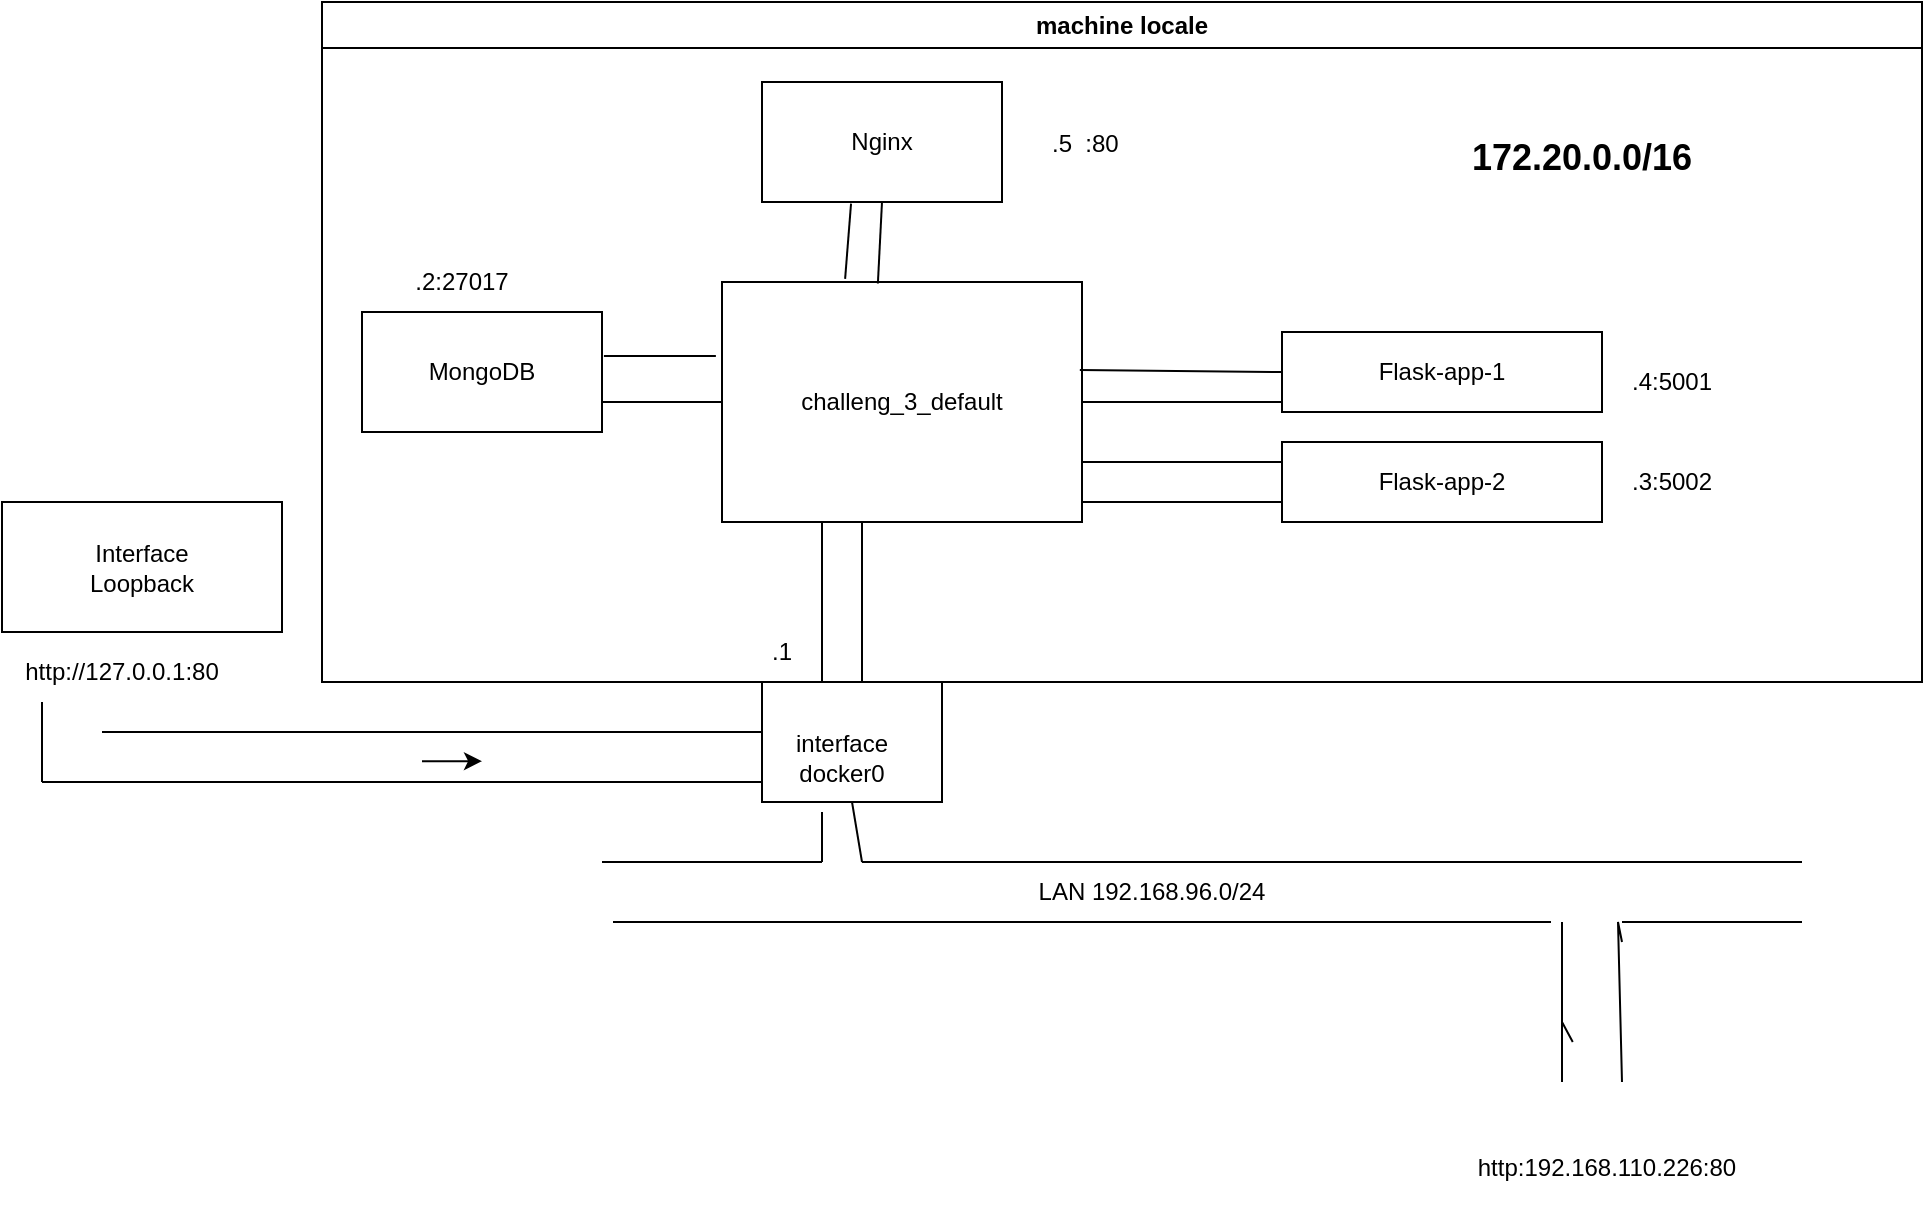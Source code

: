 <mxfile version="22.1.17" type="device">
  <diagram name="Page-1" id="TjVklAgZkNygQsRRETGH">
    <mxGraphModel dx="1862" dy="511" grid="1" gridSize="10" guides="1" tooltips="1" connect="1" arrows="1" fold="1" page="1" pageScale="1" pageWidth="827" pageHeight="1169" math="0" shadow="0">
      <root>
        <mxCell id="0" />
        <mxCell id="1" parent="0" />
        <mxCell id="ZWHM6CyVMjpsxh_ZRD_X-9" value="machine locale" style="swimlane;whiteSpace=wrap;html=1;" parent="1" vertex="1">
          <mxGeometry x="-40" y="20" width="800" height="340" as="geometry" />
        </mxCell>
        <mxCell id="ZWHM6CyVMjpsxh_ZRD_X-19" value="challeng_3_default" style="rounded=0;whiteSpace=wrap;html=1;" parent="ZWHM6CyVMjpsxh_ZRD_X-9" vertex="1">
          <mxGeometry x="200" y="140" width="180" height="120" as="geometry" />
        </mxCell>
        <mxCell id="ZWHM6CyVMjpsxh_ZRD_X-20" value="Flask-app-1" style="rounded=0;whiteSpace=wrap;html=1;" parent="ZWHM6CyVMjpsxh_ZRD_X-9" vertex="1">
          <mxGeometry x="480" y="165" width="160" height="40" as="geometry" />
        </mxCell>
        <mxCell id="ZWHM6CyVMjpsxh_ZRD_X-32" value=".1" style="text;html=1;strokeColor=none;fillColor=none;align=center;verticalAlign=middle;whiteSpace=wrap;rounded=0;" parent="ZWHM6CyVMjpsxh_ZRD_X-9" vertex="1">
          <mxGeometry x="200" y="310" width="60" height="30" as="geometry" />
        </mxCell>
        <mxCell id="ZWHM6CyVMjpsxh_ZRD_X-33" value="&lt;b&gt;&lt;font style=&quot;font-size: 18px;&quot;&gt;172.20.0.0/16&lt;/font&gt;&lt;/b&gt;" style="text;html=1;strokeColor=none;fillColor=none;align=center;verticalAlign=middle;whiteSpace=wrap;rounded=0;" parent="ZWHM6CyVMjpsxh_ZRD_X-9" vertex="1">
          <mxGeometry x="510" y="45" width="240" height="65" as="geometry" />
        </mxCell>
        <mxCell id="ZWHM6CyVMjpsxh_ZRD_X-34" value=":5001" style="text;html=1;strokeColor=none;fillColor=none;align=center;verticalAlign=middle;whiteSpace=wrap;rounded=0;" parent="ZWHM6CyVMjpsxh_ZRD_X-9" vertex="1">
          <mxGeometry x="650" y="175" width="60" height="30" as="geometry" />
        </mxCell>
        <mxCell id="ZWHM6CyVMjpsxh_ZRD_X-43" value=".4" style="text;html=1;strokeColor=none;fillColor=none;align=center;verticalAlign=middle;whiteSpace=wrap;rounded=0;" parent="ZWHM6CyVMjpsxh_ZRD_X-9" vertex="1">
          <mxGeometry x="630" y="175" width="60" height="30" as="geometry" />
        </mxCell>
        <mxCell id="pRFV72ju0lPkuy1TKLql-1" value="" style="endArrow=none;html=1;rounded=0;exitX=0.994;exitY=0.367;exitDx=0;exitDy=0;exitPerimeter=0;entryX=0;entryY=0.5;entryDx=0;entryDy=0;entryPerimeter=0;" parent="ZWHM6CyVMjpsxh_ZRD_X-9" source="ZWHM6CyVMjpsxh_ZRD_X-19" target="ZWHM6CyVMjpsxh_ZRD_X-20" edge="1">
          <mxGeometry width="50" height="50" relative="1" as="geometry">
            <mxPoint x="390" y="190" as="sourcePoint" />
            <mxPoint x="440" y="180" as="targetPoint" />
          </mxGeometry>
        </mxCell>
        <mxCell id="pRFV72ju0lPkuy1TKLql-3" value="" style="endArrow=none;html=1;rounded=0;entryX=0;entryY=0.875;entryDx=0;entryDy=0;entryPerimeter=0;" parent="ZWHM6CyVMjpsxh_ZRD_X-9" source="ZWHM6CyVMjpsxh_ZRD_X-19" edge="1" target="ZWHM6CyVMjpsxh_ZRD_X-20">
          <mxGeometry width="50" height="50" relative="1" as="geometry">
            <mxPoint x="440" y="210" as="sourcePoint" />
            <mxPoint x="450.711" y="200" as="targetPoint" />
          </mxGeometry>
        </mxCell>
        <mxCell id="pRFV72ju0lPkuy1TKLql-4" value="MongoDB" style="rounded=0;whiteSpace=wrap;html=1;" parent="ZWHM6CyVMjpsxh_ZRD_X-9" vertex="1">
          <mxGeometry x="20" y="155" width="120" height="60" as="geometry" />
        </mxCell>
        <mxCell id="pRFV72ju0lPkuy1TKLql-6" value="" style="endArrow=none;html=1;rounded=0;exitX=1.008;exitY=0.367;exitDx=0;exitDy=0;exitPerimeter=0;entryX=-0.017;entryY=0.308;entryDx=0;entryDy=0;entryPerimeter=0;" parent="ZWHM6CyVMjpsxh_ZRD_X-9" source="pRFV72ju0lPkuy1TKLql-4" target="ZWHM6CyVMjpsxh_ZRD_X-19" edge="1">
          <mxGeometry width="50" height="50" relative="1" as="geometry">
            <mxPoint x="150" y="210" as="sourcePoint" />
            <mxPoint x="200" y="160" as="targetPoint" />
          </mxGeometry>
        </mxCell>
        <mxCell id="pRFV72ju0lPkuy1TKLql-7" value="" style="endArrow=none;html=1;rounded=0;entryX=0;entryY=0.5;entryDx=0;entryDy=0;exitX=1;exitY=0.75;exitDx=0;exitDy=0;" parent="ZWHM6CyVMjpsxh_ZRD_X-9" source="pRFV72ju0lPkuy1TKLql-4" target="ZWHM6CyVMjpsxh_ZRD_X-19" edge="1">
          <mxGeometry width="50" height="50" relative="1" as="geometry">
            <mxPoint x="140" y="250" as="sourcePoint" />
            <mxPoint x="190" y="200" as="targetPoint" />
          </mxGeometry>
        </mxCell>
        <mxCell id="pRFV72ju0lPkuy1TKLql-9" value=".2:27017" style="text;html=1;strokeColor=none;fillColor=none;align=center;verticalAlign=middle;whiteSpace=wrap;rounded=0;" parent="ZWHM6CyVMjpsxh_ZRD_X-9" vertex="1">
          <mxGeometry x="40" y="125" width="60" height="30" as="geometry" />
        </mxCell>
        <mxCell id="GPdO8PadSVINnt44juyN-26" value="Nginx" style="rounded=0;whiteSpace=wrap;html=1;" vertex="1" parent="ZWHM6CyVMjpsxh_ZRD_X-9">
          <mxGeometry x="220" y="40" width="120" height="60" as="geometry" />
        </mxCell>
        <mxCell id="GPdO8PadSVINnt44juyN-27" value="Flask-app-2" style="rounded=0;whiteSpace=wrap;html=1;" vertex="1" parent="ZWHM6CyVMjpsxh_ZRD_X-9">
          <mxGeometry x="480" y="220" width="160" height="40" as="geometry" />
        </mxCell>
        <mxCell id="GPdO8PadSVINnt44juyN-28" value="" style="endArrow=none;html=1;rounded=0;exitX=1;exitY=0.75;exitDx=0;exitDy=0;entryX=0;entryY=0.25;entryDx=0;entryDy=0;" edge="1" parent="ZWHM6CyVMjpsxh_ZRD_X-9" source="ZWHM6CyVMjpsxh_ZRD_X-19" target="GPdO8PadSVINnt44juyN-27">
          <mxGeometry width="50" height="50" relative="1" as="geometry">
            <mxPoint x="420" y="260" as="sourcePoint" />
            <mxPoint x="470" y="210" as="targetPoint" />
          </mxGeometry>
        </mxCell>
        <mxCell id="GPdO8PadSVINnt44juyN-29" value="" style="endArrow=none;html=1;rounded=0;exitX=1;exitY=0.917;exitDx=0;exitDy=0;exitPerimeter=0;entryX=0;entryY=0.75;entryDx=0;entryDy=0;" edge="1" parent="ZWHM6CyVMjpsxh_ZRD_X-9" source="ZWHM6CyVMjpsxh_ZRD_X-19" target="GPdO8PadSVINnt44juyN-27">
          <mxGeometry width="50" height="50" relative="1" as="geometry">
            <mxPoint x="400" y="300" as="sourcePoint" />
            <mxPoint x="450" y="250" as="targetPoint" />
          </mxGeometry>
        </mxCell>
        <mxCell id="GPdO8PadSVINnt44juyN-30" value=".3" style="text;html=1;strokeColor=none;fillColor=none;align=center;verticalAlign=middle;whiteSpace=wrap;rounded=0;" vertex="1" parent="ZWHM6CyVMjpsxh_ZRD_X-9">
          <mxGeometry x="630" y="225" width="60" height="30" as="geometry" />
        </mxCell>
        <mxCell id="GPdO8PadSVINnt44juyN-31" value=":5002" style="text;html=1;strokeColor=none;fillColor=none;align=center;verticalAlign=middle;whiteSpace=wrap;rounded=0;" vertex="1" parent="ZWHM6CyVMjpsxh_ZRD_X-9">
          <mxGeometry x="650" y="225" width="60" height="30" as="geometry" />
        </mxCell>
        <mxCell id="GPdO8PadSVINnt44juyN-33" value="" style="endArrow=none;html=1;rounded=0;exitX=0.342;exitY=-0.013;exitDx=0;exitDy=0;exitPerimeter=0;entryX=0.371;entryY=1.013;entryDx=0;entryDy=0;entryPerimeter=0;" edge="1" parent="ZWHM6CyVMjpsxh_ZRD_X-9" source="ZWHM6CyVMjpsxh_ZRD_X-19" target="GPdO8PadSVINnt44juyN-26">
          <mxGeometry width="50" height="50" relative="1" as="geometry">
            <mxPoint x="270" y="150" as="sourcePoint" />
            <mxPoint x="320" y="100" as="targetPoint" />
          </mxGeometry>
        </mxCell>
        <mxCell id="GPdO8PadSVINnt44juyN-34" value="" style="endArrow=none;html=1;rounded=0;entryX=0.5;entryY=1;entryDx=0;entryDy=0;exitX=0.433;exitY=0.006;exitDx=0;exitDy=0;exitPerimeter=0;" edge="1" parent="ZWHM6CyVMjpsxh_ZRD_X-9" source="ZWHM6CyVMjpsxh_ZRD_X-19" target="GPdO8PadSVINnt44juyN-26">
          <mxGeometry width="50" height="50" relative="1" as="geometry">
            <mxPoint x="290" y="140" as="sourcePoint" />
            <mxPoint x="450" y="60" as="targetPoint" />
          </mxGeometry>
        </mxCell>
        <mxCell id="GPdO8PadSVINnt44juyN-35" value=".5" style="text;html=1;strokeColor=none;fillColor=none;align=center;verticalAlign=middle;whiteSpace=wrap;rounded=0;" vertex="1" parent="ZWHM6CyVMjpsxh_ZRD_X-9">
          <mxGeometry x="350" y="62.5" width="40" height="17.5" as="geometry" />
        </mxCell>
        <mxCell id="GPdO8PadSVINnt44juyN-36" value=":80" style="text;html=1;strokeColor=none;fillColor=none;align=center;verticalAlign=middle;whiteSpace=wrap;rounded=0;" vertex="1" parent="ZWHM6CyVMjpsxh_ZRD_X-9">
          <mxGeometry x="360" y="56.25" width="60" height="30" as="geometry" />
        </mxCell>
        <mxCell id="ZWHM6CyVMjpsxh_ZRD_X-22" value="" style="endArrow=none;html=1;rounded=0;" parent="1" edge="1">
          <mxGeometry width="50" height="50" relative="1" as="geometry">
            <mxPoint x="230" y="380" as="sourcePoint" />
            <mxPoint x="230" y="340" as="targetPoint" />
            <Array as="points">
              <mxPoint x="230" y="340" />
              <mxPoint x="230" y="280" />
            </Array>
          </mxGeometry>
        </mxCell>
        <mxCell id="ZWHM6CyVMjpsxh_ZRD_X-30" value="http:192.168.110.226:80" style="text;html=1;strokeColor=none;fillColor=none;align=center;verticalAlign=middle;whiteSpace=wrap;rounded=0;" parent="1" vertex="1">
          <mxGeometry x="465" y="580" width="275" height="45" as="geometry" />
        </mxCell>
        <mxCell id="ZWHM6CyVMjpsxh_ZRD_X-35" value="" style="endArrow=none;html=1;rounded=0;" parent="1" edge="1">
          <mxGeometry width="50" height="50" relative="1" as="geometry">
            <mxPoint x="230" y="450" as="sourcePoint" />
            <mxPoint x="700" y="450" as="targetPoint" />
          </mxGeometry>
        </mxCell>
        <mxCell id="ZWHM6CyVMjpsxh_ZRD_X-36" value="" style="endArrow=none;html=1;rounded=0;" parent="1" edge="1">
          <mxGeometry width="50" height="50" relative="1" as="geometry">
            <mxPoint x="105.5" y="480" as="sourcePoint" />
            <mxPoint x="574.5" y="480" as="targetPoint" />
          </mxGeometry>
        </mxCell>
        <mxCell id="ZWHM6CyVMjpsxh_ZRD_X-37" value="LAN 192.168.96.0/24" style="text;html=1;strokeColor=none;fillColor=none;align=center;verticalAlign=middle;whiteSpace=wrap;rounded=0;" parent="1" vertex="1">
          <mxGeometry x="310" y="450" width="130" height="30" as="geometry" />
        </mxCell>
        <mxCell id="ZWHM6CyVMjpsxh_ZRD_X-38" value="" style="endArrow=none;html=1;rounded=0;" parent="1" edge="1">
          <mxGeometry width="50" height="50" relative="1" as="geometry">
            <mxPoint x="210" y="380" as="sourcePoint" />
            <mxPoint x="210" y="280" as="targetPoint" />
          </mxGeometry>
        </mxCell>
        <mxCell id="ZWHM6CyVMjpsxh_ZRD_X-39" value="" style="endArrow=none;html=1;rounded=0;" parent="1" edge="1">
          <mxGeometry width="50" height="50" relative="1" as="geometry">
            <mxPoint x="230" y="370" as="sourcePoint" />
            <mxPoint x="230" y="380" as="targetPoint" />
          </mxGeometry>
        </mxCell>
        <mxCell id="ZWHM6CyVMjpsxh_ZRD_X-41" value="" style="endArrow=none;html=1;rounded=0;" parent="1" edge="1">
          <mxGeometry width="50" height="50" relative="1" as="geometry">
            <mxPoint x="100" y="450" as="sourcePoint" />
            <mxPoint x="210" y="450" as="targetPoint" />
          </mxGeometry>
        </mxCell>
        <mxCell id="ZWHM6CyVMjpsxh_ZRD_X-45" value="" style="endArrow=none;html=1;rounded=0;" parent="1" edge="1">
          <mxGeometry width="50" height="50" relative="1" as="geometry">
            <mxPoint x="585.385" y="540" as="sourcePoint" />
            <mxPoint x="580" y="480" as="targetPoint" />
            <Array as="points">
              <mxPoint x="580" y="530" />
              <mxPoint x="580" y="560" />
            </Array>
          </mxGeometry>
        </mxCell>
        <mxCell id="ZWHM6CyVMjpsxh_ZRD_X-46" value="" style="endArrow=none;html=1;rounded=0;" parent="1" edge="1">
          <mxGeometry width="50" height="50" relative="1" as="geometry">
            <mxPoint x="610" y="560" as="sourcePoint" />
            <mxPoint x="610" y="490" as="targetPoint" />
            <Array as="points">
              <mxPoint x="608" y="480" />
            </Array>
          </mxGeometry>
        </mxCell>
        <mxCell id="ZWHM6CyVMjpsxh_ZRD_X-47" value="" style="endArrow=none;html=1;rounded=0;" parent="1" edge="1">
          <mxGeometry width="50" height="50" relative="1" as="geometry">
            <mxPoint x="610" y="480" as="sourcePoint" />
            <mxPoint x="700" y="480" as="targetPoint" />
          </mxGeometry>
        </mxCell>
        <mxCell id="GPdO8PadSVINnt44juyN-1" value="" style="rounded=0;whiteSpace=wrap;html=1;" vertex="1" parent="1">
          <mxGeometry x="180" y="360" width="90" height="60" as="geometry" />
        </mxCell>
        <mxCell id="GPdO8PadSVINnt44juyN-2" value="interface docker0" style="text;html=1;strokeColor=none;fillColor=none;align=center;verticalAlign=middle;whiteSpace=wrap;rounded=0;" vertex="1" parent="1">
          <mxGeometry x="190" y="380" width="60" height="35" as="geometry" />
        </mxCell>
        <mxCell id="GPdO8PadSVINnt44juyN-5" value="" style="endArrow=none;html=1;rounded=0;" edge="1" parent="1">
          <mxGeometry width="50" height="50" relative="1" as="geometry">
            <mxPoint x="210" y="450" as="sourcePoint" />
            <mxPoint x="210" y="425" as="targetPoint" />
          </mxGeometry>
        </mxCell>
        <mxCell id="GPdO8PadSVINnt44juyN-6" value="" style="endArrow=none;html=1;rounded=0;entryX=0.5;entryY=1;entryDx=0;entryDy=0;" edge="1" parent="1" target="GPdO8PadSVINnt44juyN-1">
          <mxGeometry width="50" height="50" relative="1" as="geometry">
            <mxPoint x="230" y="450" as="sourcePoint" />
            <mxPoint x="280" y="550" as="targetPoint" />
          </mxGeometry>
        </mxCell>
        <mxCell id="GPdO8PadSVINnt44juyN-7" value="" style="rounded=0;whiteSpace=wrap;html=1;" vertex="1" parent="1">
          <mxGeometry x="-200" y="270" width="140" height="65" as="geometry" />
        </mxCell>
        <mxCell id="GPdO8PadSVINnt44juyN-8" value="Interface Loopback" style="text;html=1;strokeColor=none;fillColor=none;align=center;verticalAlign=middle;whiteSpace=wrap;rounded=0;" vertex="1" parent="1">
          <mxGeometry x="-160" y="287.5" width="60" height="30" as="geometry" />
        </mxCell>
        <mxCell id="GPdO8PadSVINnt44juyN-10" value="http://127.0.0.1:80" style="text;html=1;strokeColor=none;fillColor=none;align=center;verticalAlign=middle;whiteSpace=wrap;rounded=0;" vertex="1" parent="1">
          <mxGeometry x="-170" y="340" width="60" height="30" as="geometry" />
        </mxCell>
        <mxCell id="GPdO8PadSVINnt44juyN-12" value="" style="endArrow=none;html=1;rounded=0;entryX=0;entryY=0.5;entryDx=0;entryDy=0;" edge="1" parent="1">
          <mxGeometry width="50" height="50" relative="1" as="geometry">
            <mxPoint x="-180" y="410" as="sourcePoint" />
            <mxPoint x="180" y="410" as="targetPoint" />
            <Array as="points">
              <mxPoint x="-20" y="410" />
            </Array>
          </mxGeometry>
        </mxCell>
        <mxCell id="GPdO8PadSVINnt44juyN-14" value="" style="endArrow=none;html=1;rounded=0;entryX=0;entryY=0.5;entryDx=0;entryDy=0;" edge="1" parent="1">
          <mxGeometry width="50" height="50" relative="1" as="geometry">
            <mxPoint x="-150" y="385" as="sourcePoint" />
            <mxPoint x="180" y="385" as="targetPoint" />
          </mxGeometry>
        </mxCell>
        <mxCell id="GPdO8PadSVINnt44juyN-21" value="" style="endArrow=classic;html=1;rounded=0;" edge="1" parent="1">
          <mxGeometry width="50" height="50" relative="1" as="geometry">
            <mxPoint x="10" y="399.58" as="sourcePoint" />
            <mxPoint x="40" y="399.58" as="targetPoint" />
          </mxGeometry>
        </mxCell>
        <mxCell id="GPdO8PadSVINnt44juyN-23" value="" style="endArrow=none;html=1;rounded=0;" edge="1" parent="1">
          <mxGeometry width="50" height="50" relative="1" as="geometry">
            <mxPoint x="-180" y="410" as="sourcePoint" />
            <mxPoint x="-180" y="370" as="targetPoint" />
          </mxGeometry>
        </mxCell>
      </root>
    </mxGraphModel>
  </diagram>
</mxfile>
